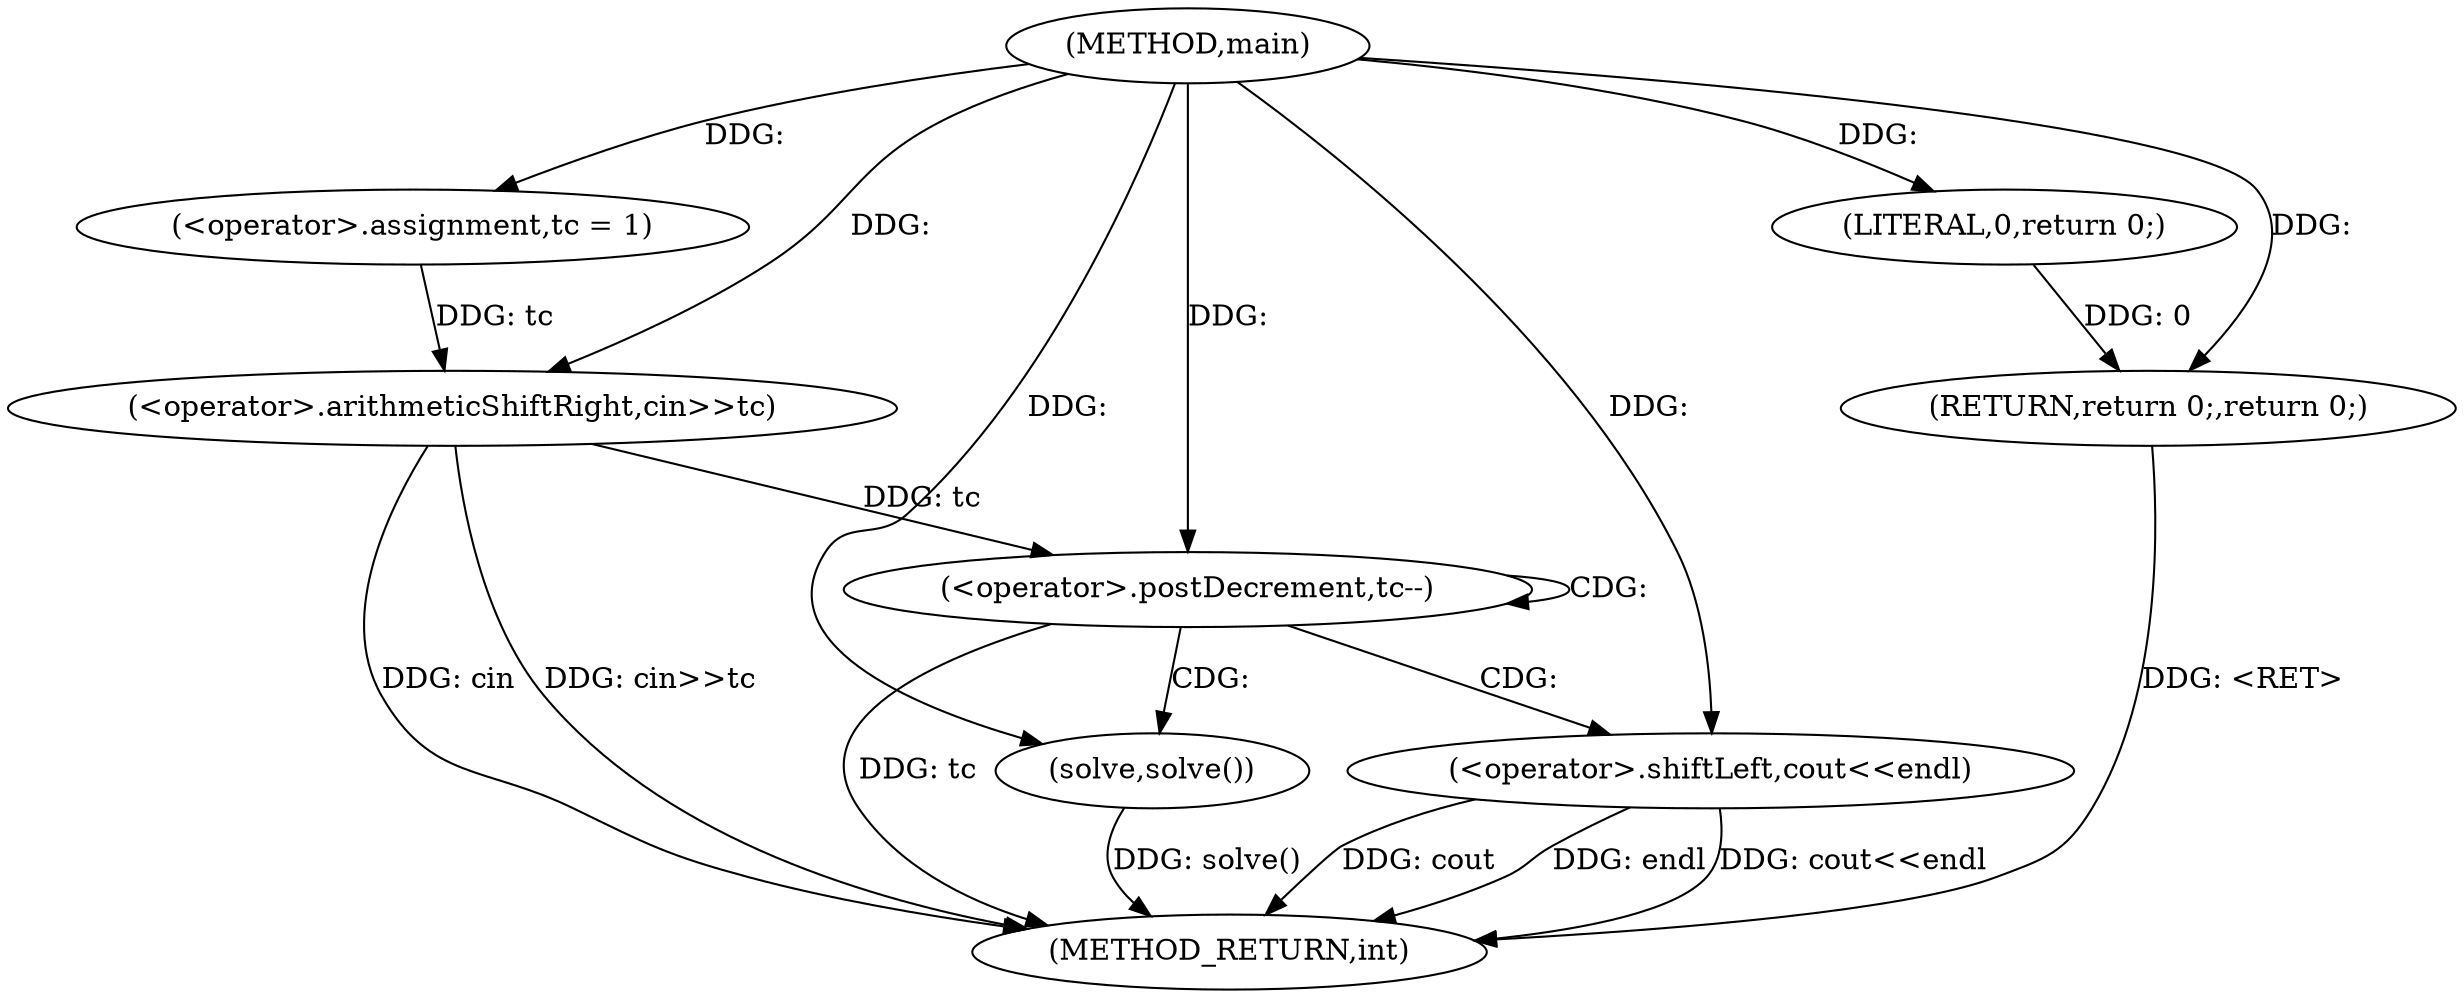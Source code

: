 digraph "main" {  
"1000238" [label = "(METHOD,main)" ]
"1000257" [label = "(METHOD_RETURN,int)" ]
"1000241" [label = "(<operator>.assignment,tc = 1)" ]
"1000244" [label = "(<operator>.arithmeticShiftRight,cin>>tc)" ]
"1000255" [label = "(RETURN,return 0;,return 0;)" ]
"1000248" [label = "(<operator>.postDecrement,tc--)" ]
"1000256" [label = "(LITERAL,0,return 0;)" ]
"1000251" [label = "(solve,solve())" ]
"1000252" [label = "(<operator>.shiftLeft,cout<<endl)" ]
  "1000255" -> "1000257"  [ label = "DDG: <RET>"] 
  "1000244" -> "1000257"  [ label = "DDG: cin>>tc"] 
  "1000248" -> "1000257"  [ label = "DDG: tc"] 
  "1000251" -> "1000257"  [ label = "DDG: solve()"] 
  "1000252" -> "1000257"  [ label = "DDG: endl"] 
  "1000252" -> "1000257"  [ label = "DDG: cout<<endl"] 
  "1000244" -> "1000257"  [ label = "DDG: cin"] 
  "1000252" -> "1000257"  [ label = "DDG: cout"] 
  "1000238" -> "1000241"  [ label = "DDG: "] 
  "1000256" -> "1000255"  [ label = "DDG: 0"] 
  "1000238" -> "1000255"  [ label = "DDG: "] 
  "1000238" -> "1000244"  [ label = "DDG: "] 
  "1000241" -> "1000244"  [ label = "DDG: tc"] 
  "1000238" -> "1000256"  [ label = "DDG: "] 
  "1000244" -> "1000248"  [ label = "DDG: tc"] 
  "1000238" -> "1000248"  [ label = "DDG: "] 
  "1000238" -> "1000251"  [ label = "DDG: "] 
  "1000238" -> "1000252"  [ label = "DDG: "] 
  "1000248" -> "1000248"  [ label = "CDG: "] 
  "1000248" -> "1000252"  [ label = "CDG: "] 
  "1000248" -> "1000251"  [ label = "CDG: "] 
}
